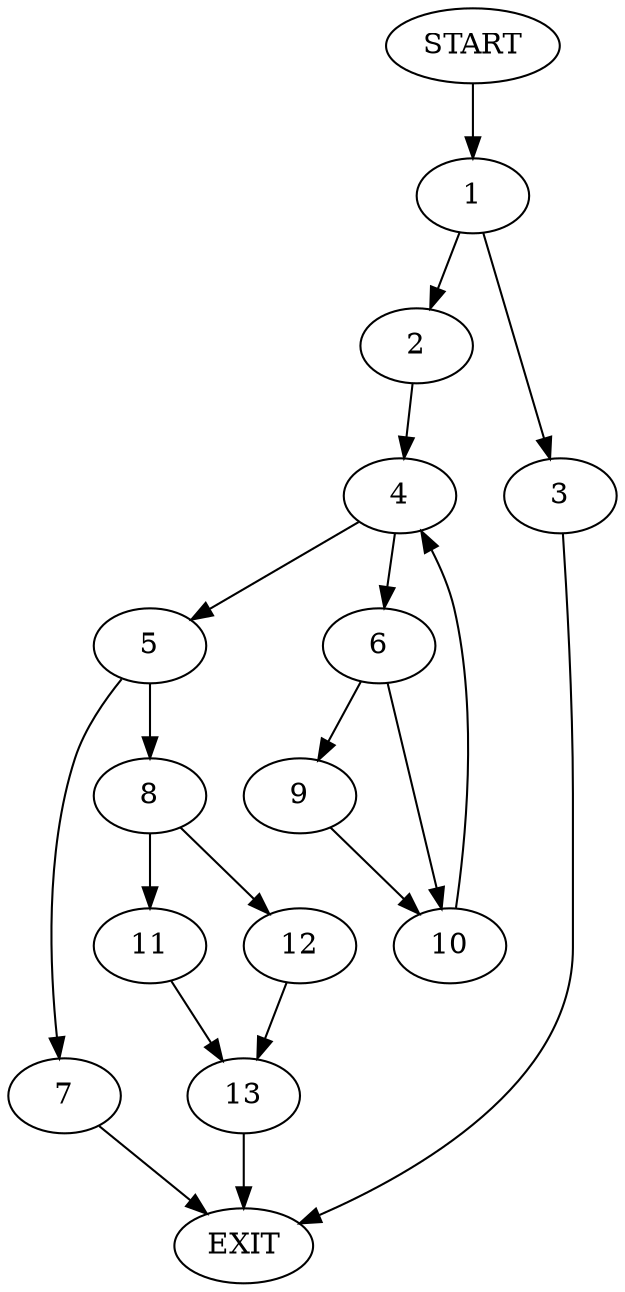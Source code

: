 digraph {
0 [label="START"]
14 [label="EXIT"]
0 -> 1
1 -> 2
1 -> 3
2 -> 4
3 -> 14
4 -> 5
4 -> 6
5 -> 7
5 -> 8
6 -> 9
6 -> 10
9 -> 10
10 -> 4
7 -> 14
8 -> 11
8 -> 12
12 -> 13
11 -> 13
13 -> 14
}
